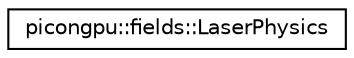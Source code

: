 digraph "Graphical Class Hierarchy"
{
 // LATEX_PDF_SIZE
  edge [fontname="Helvetica",fontsize="10",labelfontname="Helvetica",labelfontsize="10"];
  node [fontname="Helvetica",fontsize="10",shape=record];
  rankdir="LR";
  Node0 [label="picongpu::fields::LaserPhysics",height=0.2,width=0.4,color="black", fillcolor="white", style="filled",URL="$structpicongpu_1_1fields_1_1_laser_physics.html",tooltip="Laser init in a single xz plane."];
}
